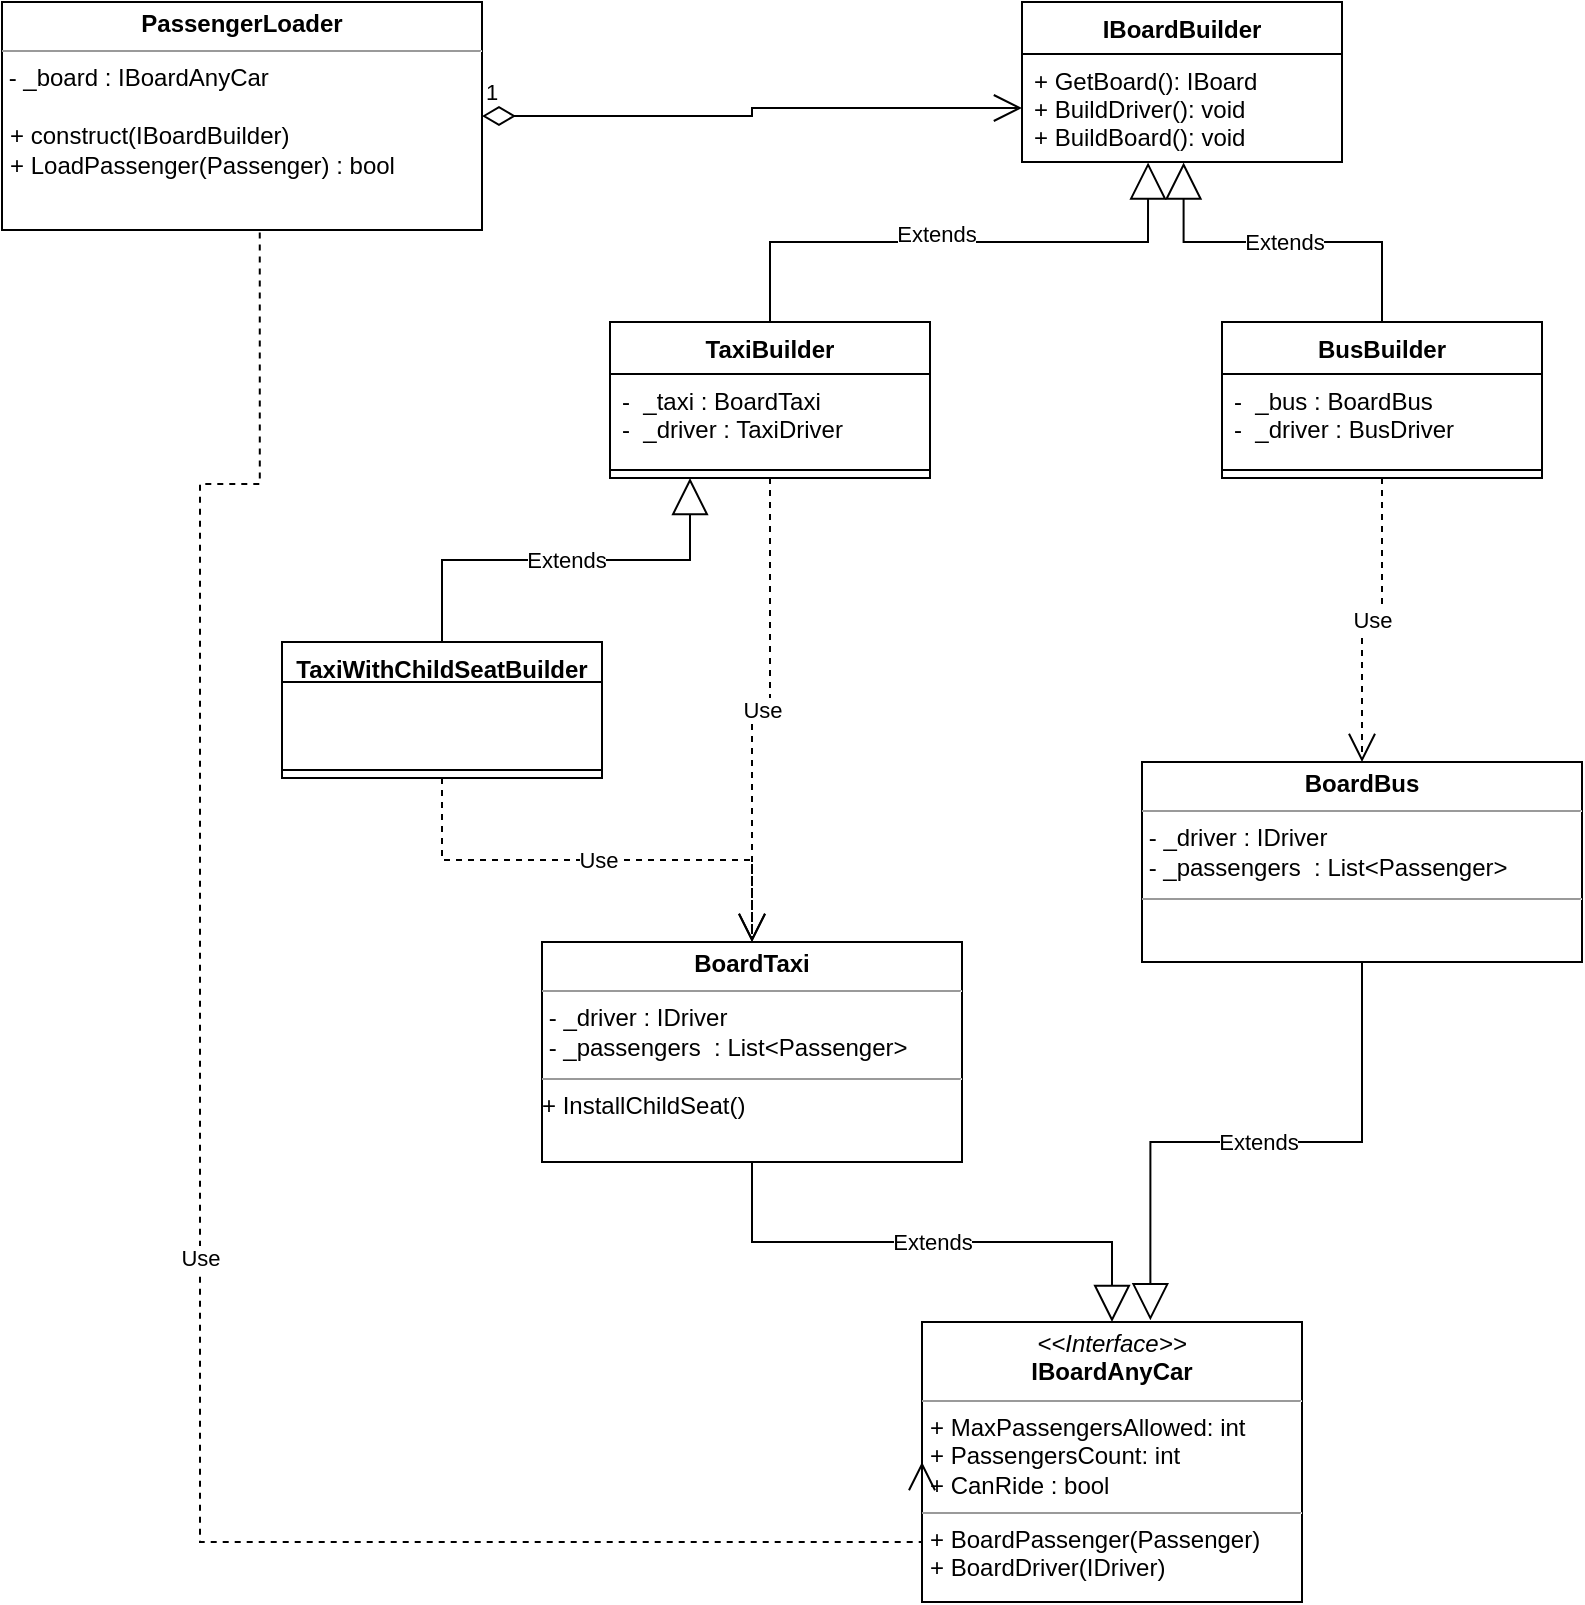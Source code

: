 <mxfile version="20.2.3" type="device"><diagram id="C5RBs43oDa-KdzZeNtuy" name="Page-1"><mxGraphModel dx="1598" dy="801" grid="1" gridSize="10" guides="1" tooltips="1" connect="1" arrows="1" fold="1" page="1" pageScale="1" pageWidth="827" pageHeight="1169" math="0" shadow="0"><root><mxCell id="WIyWlLk6GJQsqaUBKTNV-0"/><mxCell id="WIyWlLk6GJQsqaUBKTNV-1" parent="WIyWlLk6GJQsqaUBKTNV-0"/><mxCell id="tPZcQPIfpJEmet0-GUSx-0" value="IBoardBuilder" style="swimlane;fontStyle=1;align=center;verticalAlign=top;childLayout=stackLayout;horizontal=1;startSize=26;horizontalStack=0;resizeParent=1;resizeParentMax=0;resizeLast=0;collapsible=1;marginBottom=0;" vertex="1" parent="WIyWlLk6GJQsqaUBKTNV-1"><mxGeometry x="540" y="280" width="160" height="80" as="geometry"/></mxCell><mxCell id="tPZcQPIfpJEmet0-GUSx-3" value="+ GetBoard(): IBoard&#10;+ BuildDriver(): void&#10;+ BuildBoard(): void&#10;" style="text;strokeColor=none;fillColor=none;align=left;verticalAlign=top;spacingLeft=4;spacingRight=4;overflow=hidden;rotatable=0;points=[[0,0.5],[1,0.5]];portConstraint=eastwest;" vertex="1" parent="tPZcQPIfpJEmet0-GUSx-0"><mxGeometry y="26" width="160" height="54" as="geometry"/></mxCell><mxCell id="tPZcQPIfpJEmet0-GUSx-4" value="&lt;p style=&quot;margin:0px;margin-top:4px;text-align:center;&quot;&gt;&lt;b&gt;PassengerLoader&lt;/b&gt;&lt;/p&gt;&lt;hr size=&quot;1&quot;&gt;&amp;nbsp;- _board : IBoardAnyCar&lt;br&gt;&lt;p style=&quot;margin:0px;margin-left:4px;&quot;&gt;&lt;br&gt;&lt;/p&gt;&lt;p style=&quot;margin:0px;margin-left:4px;&quot;&gt;+ construct(IBoardBuilder)&lt;/p&gt;&lt;p style=&quot;margin:0px;margin-left:4px;&quot;&gt;+&amp;nbsp;LoadPassenger(Passenger) : bool&lt;/p&gt;" style="verticalAlign=top;align=left;overflow=fill;fontSize=12;fontFamily=Helvetica;html=1;" vertex="1" parent="WIyWlLk6GJQsqaUBKTNV-1"><mxGeometry x="30" y="280" width="240" height="114" as="geometry"/></mxCell><mxCell id="tPZcQPIfpJEmet0-GUSx-5" value="1" style="endArrow=open;html=1;endSize=12;startArrow=diamondThin;startSize=14;startFill=0;edgeStyle=orthogonalEdgeStyle;align=left;verticalAlign=bottom;rounded=0;exitX=1;exitY=0.5;exitDx=0;exitDy=0;" edge="1" parent="WIyWlLk6GJQsqaUBKTNV-1" source="tPZcQPIfpJEmet0-GUSx-4" target="tPZcQPIfpJEmet0-GUSx-3"><mxGeometry x="-1" y="3" relative="1" as="geometry"><mxPoint x="230" y="480" as="sourcePoint"/><mxPoint x="390" y="480" as="targetPoint"/></mxGeometry></mxCell><mxCell id="tPZcQPIfpJEmet0-GUSx-6" value="TaxiBuilder" style="swimlane;fontStyle=1;align=center;verticalAlign=top;childLayout=stackLayout;horizontal=1;startSize=26;horizontalStack=0;resizeParent=1;resizeParentMax=0;resizeLast=0;collapsible=1;marginBottom=0;" vertex="1" parent="WIyWlLk6GJQsqaUBKTNV-1"><mxGeometry x="334" y="440" width="160" height="78" as="geometry"/></mxCell><mxCell id="tPZcQPIfpJEmet0-GUSx-7" value="-  _taxi : BoardTaxi&#10;-  _driver : TaxiDriver" style="text;strokeColor=none;fillColor=none;align=left;verticalAlign=top;spacingLeft=4;spacingRight=4;overflow=hidden;rotatable=0;points=[[0,0.5],[1,0.5]];portConstraint=eastwest;" vertex="1" parent="tPZcQPIfpJEmet0-GUSx-6"><mxGeometry y="26" width="160" height="44" as="geometry"/></mxCell><mxCell id="tPZcQPIfpJEmet0-GUSx-8" value="" style="line;strokeWidth=1;fillColor=none;align=left;verticalAlign=middle;spacingTop=-1;spacingLeft=3;spacingRight=3;rotatable=0;labelPosition=right;points=[];portConstraint=eastwest;" vertex="1" parent="tPZcQPIfpJEmet0-GUSx-6"><mxGeometry y="70" width="160" height="8" as="geometry"/></mxCell><mxCell id="tPZcQPIfpJEmet0-GUSx-10" value="Extends" style="endArrow=block;endSize=16;endFill=0;html=1;rounded=0;exitX=0.5;exitY=0;exitDx=0;exitDy=0;edgeStyle=orthogonalEdgeStyle;entryX=0.394;entryY=1.004;entryDx=0;entryDy=0;entryPerimeter=0;" edge="1" parent="WIyWlLk6GJQsqaUBKTNV-1" source="tPZcQPIfpJEmet0-GUSx-6" target="tPZcQPIfpJEmet0-GUSx-3"><mxGeometry x="-0.083" y="3" width="160" relative="1" as="geometry"><mxPoint x="420" y="570" as="sourcePoint"/><mxPoint x="530" y="490" as="targetPoint"/><mxPoint y="-1" as="offset"/></mxGeometry></mxCell><mxCell id="tPZcQPIfpJEmet0-GUSx-11" value="BusBuilder" style="swimlane;fontStyle=1;align=center;verticalAlign=top;childLayout=stackLayout;horizontal=1;startSize=26;horizontalStack=0;resizeParent=1;resizeParentMax=0;resizeLast=0;collapsible=1;marginBottom=0;" vertex="1" parent="WIyWlLk6GJQsqaUBKTNV-1"><mxGeometry x="640" y="440" width="160" height="78" as="geometry"/></mxCell><mxCell id="tPZcQPIfpJEmet0-GUSx-12" value="-  _bus : BoardBus&#10;-  _driver : BusDriver" style="text;strokeColor=none;fillColor=none;align=left;verticalAlign=top;spacingLeft=4;spacingRight=4;overflow=hidden;rotatable=0;points=[[0,0.5],[1,0.5]];portConstraint=eastwest;" vertex="1" parent="tPZcQPIfpJEmet0-GUSx-11"><mxGeometry y="26" width="160" height="44" as="geometry"/></mxCell><mxCell id="tPZcQPIfpJEmet0-GUSx-13" value="" style="line;strokeWidth=1;fillColor=none;align=left;verticalAlign=middle;spacingTop=-1;spacingLeft=3;spacingRight=3;rotatable=0;labelPosition=right;points=[];portConstraint=eastwest;" vertex="1" parent="tPZcQPIfpJEmet0-GUSx-11"><mxGeometry y="70" width="160" height="8" as="geometry"/></mxCell><mxCell id="tPZcQPIfpJEmet0-GUSx-14" value="Extends" style="endArrow=block;endSize=16;endFill=0;html=1;rounded=0;entryX=0.505;entryY=1.005;entryDx=0;entryDy=0;entryPerimeter=0;exitX=0.5;exitY=0;exitDx=0;exitDy=0;edgeStyle=orthogonalEdgeStyle;" edge="1" parent="WIyWlLk6GJQsqaUBKTNV-1" source="tPZcQPIfpJEmet0-GUSx-11" target="tPZcQPIfpJEmet0-GUSx-3"><mxGeometry width="160" relative="1" as="geometry"><mxPoint x="460" y="630" as="sourcePoint"/><mxPoint x="620" y="630" as="targetPoint"/></mxGeometry></mxCell><mxCell id="tPZcQPIfpJEmet0-GUSx-15" value="&lt;p style=&quot;margin:0px;margin-top:4px;text-align:center;&quot;&gt;&lt;b&gt;BoardTaxi&lt;/b&gt;&lt;/p&gt;&lt;hr size=&quot;1&quot;&gt;&amp;nbsp;&lt;span style=&quot;background-color: initial;&quot;&gt;-&amp;nbsp;&lt;/span&gt;_driver :&amp;nbsp;&lt;span style=&quot;background-color: initial;&quot;&gt;IDriver&amp;nbsp;&lt;br&gt;&lt;/span&gt;&amp;nbsp;- _passengers&amp;nbsp; :&amp;nbsp;&lt;span style=&quot;background-color: initial;&quot;&gt;List&amp;lt;Passenger&amp;gt;&lt;/span&gt;&lt;br&gt;&lt;div style=&quot;height:2px;&quot;&gt;&lt;/div&gt;&lt;hr size=&quot;1&quot;&gt;&lt;div style=&quot;height:2px;&quot;&gt;+&amp;nbsp;InstallChildSeat()&lt;/div&gt;&lt;div style=&quot;height:2px;&quot;&gt;&lt;br&gt;&lt;/div&gt;" style="verticalAlign=top;align=left;overflow=fill;fontSize=12;fontFamily=Helvetica;html=1;" vertex="1" parent="WIyWlLk6GJQsqaUBKTNV-1"><mxGeometry x="300" y="750" width="210" height="110" as="geometry"/></mxCell><mxCell id="tPZcQPIfpJEmet0-GUSx-16" value="&lt;p style=&quot;margin:0px;margin-top:4px;text-align:center;&quot;&gt;&lt;b&gt;BoardBus&lt;/b&gt;&lt;/p&gt;&lt;hr size=&quot;1&quot;&gt;&amp;nbsp;&lt;span style=&quot;background-color: initial;&quot;&gt;-&amp;nbsp;&lt;/span&gt;_driver :&amp;nbsp;&lt;span style=&quot;background-color: initial;&quot;&gt;IDriver&amp;nbsp;&lt;br&gt;&lt;/span&gt;&amp;nbsp;- _passengers&amp;nbsp; :&amp;nbsp;&lt;span style=&quot;background-color: initial;&quot;&gt;List&amp;lt;Passenger&amp;gt;&lt;/span&gt;&lt;br&gt;&lt;div style=&quot;height:2px;&quot;&gt;&lt;/div&gt;&lt;hr size=&quot;1&quot;&gt;&lt;div style=&quot;height:2px;&quot;&gt;&lt;/div&gt;" style="verticalAlign=top;align=left;overflow=fill;fontSize=12;fontFamily=Helvetica;html=1;" vertex="1" parent="WIyWlLk6GJQsqaUBKTNV-1"><mxGeometry x="600" y="660" width="220" height="100" as="geometry"/></mxCell><mxCell id="tPZcQPIfpJEmet0-GUSx-20" value="Use" style="endArrow=open;endSize=12;dashed=1;html=1;rounded=0;exitX=0.5;exitY=1;exitDx=0;exitDy=0;entryX=0.5;entryY=0;entryDx=0;entryDy=0;edgeStyle=orthogonalEdgeStyle;" edge="1" parent="WIyWlLk6GJQsqaUBKTNV-1" source="tPZcQPIfpJEmet0-GUSx-6" target="tPZcQPIfpJEmet0-GUSx-15"><mxGeometry width="160" relative="1" as="geometry"><mxPoint x="370" y="840" as="sourcePoint"/><mxPoint x="530" y="840" as="targetPoint"/></mxGeometry></mxCell><mxCell id="tPZcQPIfpJEmet0-GUSx-21" value="Use" style="endArrow=open;endSize=12;dashed=1;html=1;rounded=0;exitX=0.5;exitY=1;exitDx=0;exitDy=0;entryX=0.5;entryY=0;entryDx=0;entryDy=0;edgeStyle=orthogonalEdgeStyle;" edge="1" parent="WIyWlLk6GJQsqaUBKTNV-1" source="tPZcQPIfpJEmet0-GUSx-11" target="tPZcQPIfpJEmet0-GUSx-16"><mxGeometry width="160" relative="1" as="geometry"><mxPoint x="370" y="840" as="sourcePoint"/><mxPoint x="530" y="840" as="targetPoint"/></mxGeometry></mxCell><mxCell id="tPZcQPIfpJEmet0-GUSx-22" value="&lt;p style=&quot;margin:0px;margin-top:4px;text-align:center;&quot;&gt;&lt;i&gt;&amp;lt;&amp;lt;Interface&amp;gt;&amp;gt;&lt;/i&gt;&lt;br&gt;&lt;b&gt;IBoardAnyCar&lt;/b&gt;&lt;/p&gt;&lt;hr size=&quot;1&quot;&gt;&lt;p style=&quot;margin:0px;margin-left:4px;&quot;&gt;+ MaxPassengersAllowed: int&lt;br&gt;+ PassengersCount: int&lt;/p&gt;&lt;p style=&quot;margin:0px;margin-left:4px;&quot;&gt;+&amp;nbsp;CanRide : bool&lt;/p&gt;&lt;hr size=&quot;1&quot;&gt;&lt;p style=&quot;margin:0px;margin-left:4px;&quot;&gt;+ BoardPassenger(Passenger)&lt;br&gt;+ BoardDriver(IDriver)&lt;/p&gt;" style="verticalAlign=top;align=left;overflow=fill;fontSize=12;fontFamily=Helvetica;html=1;" vertex="1" parent="WIyWlLk6GJQsqaUBKTNV-1"><mxGeometry x="490" y="940" width="190" height="140" as="geometry"/></mxCell><mxCell id="tPZcQPIfpJEmet0-GUSx-23" value="Extends" style="endArrow=block;endSize=16;endFill=0;html=1;rounded=0;edgeStyle=orthogonalEdgeStyle;entryX=0.5;entryY=0;entryDx=0;entryDy=0;exitX=0.5;exitY=1;exitDx=0;exitDy=0;" edge="1" parent="WIyWlLk6GJQsqaUBKTNV-1" source="tPZcQPIfpJEmet0-GUSx-15" target="tPZcQPIfpJEmet0-GUSx-22"><mxGeometry width="160" relative="1" as="geometry"><mxPoint x="380" y="850" as="sourcePoint"/><mxPoint x="540" y="850" as="targetPoint"/></mxGeometry></mxCell><mxCell id="tPZcQPIfpJEmet0-GUSx-24" value="Extends" style="endArrow=block;endSize=16;endFill=0;html=1;rounded=0;edgeStyle=orthogonalEdgeStyle;entryX=0.601;entryY=-0.006;entryDx=0;entryDy=0;entryPerimeter=0;exitX=0.5;exitY=1;exitDx=0;exitDy=0;" edge="1" parent="WIyWlLk6GJQsqaUBKTNV-1" source="tPZcQPIfpJEmet0-GUSx-16" target="tPZcQPIfpJEmet0-GUSx-22"><mxGeometry width="160" relative="1" as="geometry"><mxPoint x="380" y="850" as="sourcePoint"/><mxPoint x="520" y="930" as="targetPoint"/></mxGeometry></mxCell><mxCell id="tPZcQPIfpJEmet0-GUSx-25" value="Use" style="endArrow=open;endSize=12;dashed=1;html=1;rounded=0;entryX=0;entryY=0.5;entryDx=0;entryDy=0;exitX=0.537;exitY=1.011;exitDx=0;exitDy=0;exitPerimeter=0;edgeStyle=orthogonalEdgeStyle;" edge="1" parent="WIyWlLk6GJQsqaUBKTNV-1" source="tPZcQPIfpJEmet0-GUSx-4" target="tPZcQPIfpJEmet0-GUSx-22"><mxGeometry width="160" relative="1" as="geometry"><mxPoint x="270" y="780" as="sourcePoint"/><mxPoint x="430" y="780" as="targetPoint"/><Array as="points"><mxPoint x="129" y="521"/><mxPoint x="130" y="1050"/></Array></mxGeometry></mxCell><mxCell id="tPZcQPIfpJEmet0-GUSx-26" value="TaxiWithChildSeatBuilder" style="swimlane;fontStyle=1;align=center;verticalAlign=top;childLayout=stackLayout;horizontal=1;startSize=20;horizontalStack=0;resizeParent=1;resizeParentMax=0;resizeLast=0;collapsible=1;marginBottom=0;" vertex="1" parent="WIyWlLk6GJQsqaUBKTNV-1"><mxGeometry x="170" y="600" width="160" height="68" as="geometry"/></mxCell><mxCell id="tPZcQPIfpJEmet0-GUSx-27" value=" &#10;" style="text;strokeColor=none;fillColor=none;align=left;verticalAlign=top;spacingLeft=4;spacingRight=4;overflow=hidden;rotatable=0;points=[[0,0.5],[1,0.5]];portConstraint=eastwest;" vertex="1" parent="tPZcQPIfpJEmet0-GUSx-26"><mxGeometry y="20" width="160" height="40" as="geometry"/></mxCell><mxCell id="tPZcQPIfpJEmet0-GUSx-28" value="" style="line;strokeWidth=1;fillColor=none;align=left;verticalAlign=middle;spacingTop=-1;spacingLeft=3;spacingRight=3;rotatable=0;labelPosition=right;points=[];portConstraint=eastwest;" vertex="1" parent="tPZcQPIfpJEmet0-GUSx-26"><mxGeometry y="60" width="160" height="8" as="geometry"/></mxCell><mxCell id="tPZcQPIfpJEmet0-GUSx-31" value="Extends" style="endArrow=block;endSize=16;endFill=0;html=1;rounded=0;exitX=0.5;exitY=0;exitDx=0;exitDy=0;entryX=0.25;entryY=1;entryDx=0;entryDy=0;edgeStyle=orthogonalEdgeStyle;" edge="1" parent="WIyWlLk6GJQsqaUBKTNV-1" source="tPZcQPIfpJEmet0-GUSx-26" target="tPZcQPIfpJEmet0-GUSx-6"><mxGeometry width="160" relative="1" as="geometry"><mxPoint x="350" y="680" as="sourcePoint"/><mxPoint x="510" y="680" as="targetPoint"/></mxGeometry></mxCell><mxCell id="tPZcQPIfpJEmet0-GUSx-34" value="Use" style="endArrow=open;endSize=12;dashed=1;html=1;rounded=0;exitX=0.5;exitY=1;exitDx=0;exitDy=0;entryX=0.5;entryY=0;entryDx=0;entryDy=0;edgeStyle=orthogonalEdgeStyle;" edge="1" parent="WIyWlLk6GJQsqaUBKTNV-1" source="tPZcQPIfpJEmet0-GUSx-26" target="tPZcQPIfpJEmet0-GUSx-15"><mxGeometry width="160" relative="1" as="geometry"><mxPoint x="340" y="740" as="sourcePoint"/><mxPoint x="500" y="740" as="targetPoint"/></mxGeometry></mxCell></root></mxGraphModel></diagram></mxfile>